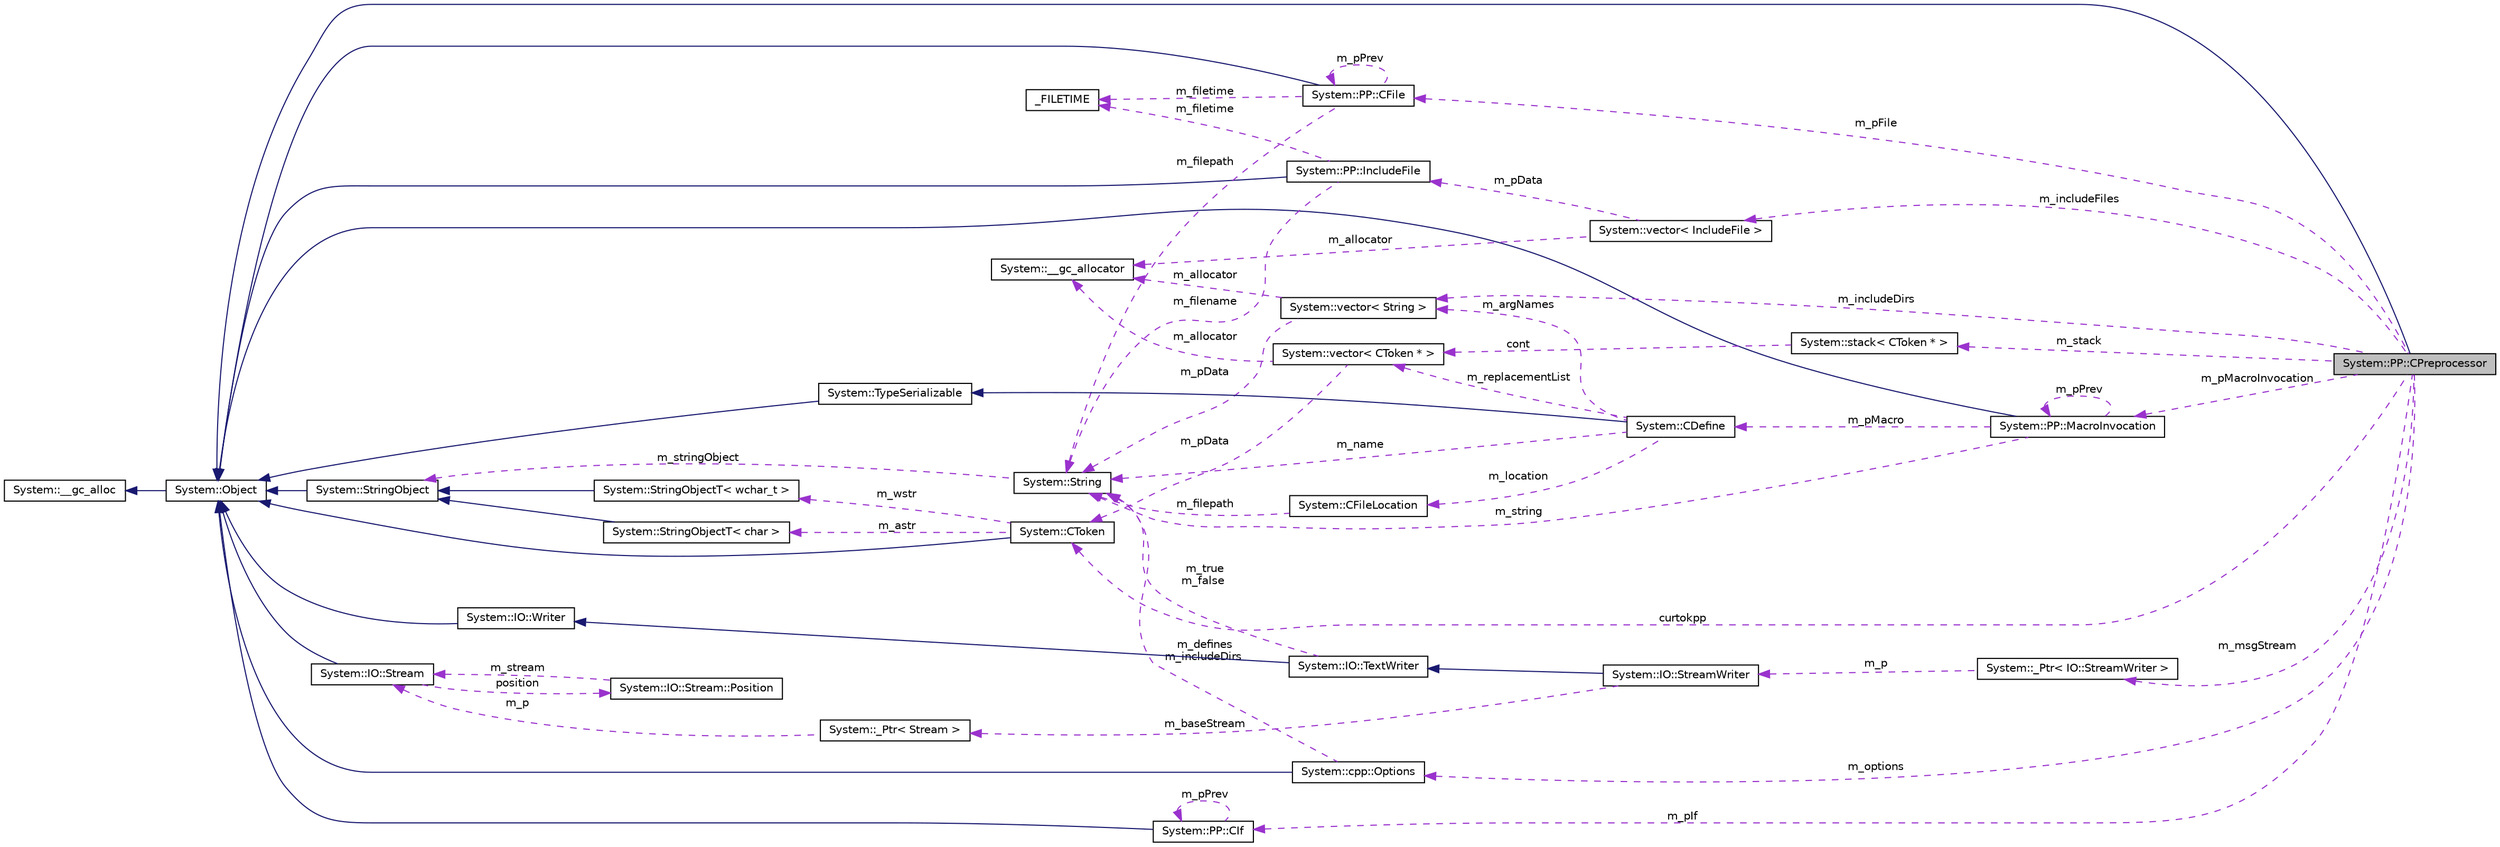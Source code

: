 digraph G
{
  edge [fontname="Helvetica",fontsize="10",labelfontname="Helvetica",labelfontsize="10"];
  node [fontname="Helvetica",fontsize="10",shape=record];
  rankdir="LR";
  Node1 [label="System::PP::CPreprocessor",height=0.2,width=0.4,color="black", fillcolor="grey75", style="filled" fontcolor="black"];
  Node2 -> Node1 [dir="back",color="midnightblue",fontsize="10",style="solid",fontname="Helvetica"];
  Node2 [label="System::Object",height=0.2,width=0.4,color="black", fillcolor="white", style="filled",URL="$class_system_1_1_object.html"];
  Node3 -> Node2 [dir="back",color="midnightblue",fontsize="10",style="solid",fontname="Helvetica"];
  Node3 [label="System::__gc_alloc",height=0.2,width=0.4,color="black", fillcolor="white", style="filled",URL="$class_system_1_1____gc__alloc.html"];
  Node4 -> Node1 [dir="back",color="darkorchid3",fontsize="10",style="dashed",label=" m_pFile" ,fontname="Helvetica"];
  Node4 [label="System::PP::CFile",height=0.2,width=0.4,color="black", fillcolor="white", style="filled",URL="$class_system_1_1_p_p_1_1_c_file.html"];
  Node2 -> Node4 [dir="back",color="midnightblue",fontsize="10",style="solid",fontname="Helvetica"];
  Node4 -> Node4 [dir="back",color="darkorchid3",fontsize="10",style="dashed",label=" m_pPrev" ,fontname="Helvetica"];
  Node5 -> Node4 [dir="back",color="darkorchid3",fontsize="10",style="dashed",label=" m_filetime" ,fontname="Helvetica"];
  Node5 [label="_FILETIME",height=0.2,width=0.4,color="black", fillcolor="white", style="filled",URL="$struct___f_i_l_e_t_i_m_e.html"];
  Node6 -> Node4 [dir="back",color="darkorchid3",fontsize="10",style="dashed",label=" m_filepath" ,fontname="Helvetica"];
  Node6 [label="System::String",height=0.2,width=0.4,color="black", fillcolor="white", style="filled",URL="$class_system_1_1_string.html"];
  Node7 -> Node6 [dir="back",color="darkorchid3",fontsize="10",style="dashed",label=" m_stringObject" ,fontname="Helvetica"];
  Node7 [label="System::StringObject",height=0.2,width=0.4,color="black", fillcolor="white", style="filled",URL="$class_system_1_1_string_object.html"];
  Node2 -> Node7 [dir="back",color="midnightblue",fontsize="10",style="solid",fontname="Helvetica"];
  Node8 -> Node1 [dir="back",color="darkorchid3",fontsize="10",style="dashed",label=" m_includeFiles" ,fontname="Helvetica"];
  Node8 [label="System::vector\< IncludeFile \>",height=0.2,width=0.4,color="black", fillcolor="white", style="filled",URL="$class_system_1_1vector.html"];
  Node9 -> Node8 [dir="back",color="darkorchid3",fontsize="10",style="dashed",label=" m_allocator" ,fontname="Helvetica"];
  Node9 [label="System::__gc_allocator",height=0.2,width=0.4,color="black", fillcolor="white", style="filled",URL="$class_system_1_1____gc__allocator.html"];
  Node10 -> Node8 [dir="back",color="darkorchid3",fontsize="10",style="dashed",label=" m_pData" ,fontname="Helvetica"];
  Node10 [label="System::PP::IncludeFile",height=0.2,width=0.4,color="black", fillcolor="white", style="filled",URL="$class_system_1_1_p_p_1_1_include_file.html"];
  Node2 -> Node10 [dir="back",color="midnightblue",fontsize="10",style="solid",fontname="Helvetica"];
  Node5 -> Node10 [dir="back",color="darkorchid3",fontsize="10",style="dashed",label=" m_filetime" ,fontname="Helvetica"];
  Node6 -> Node10 [dir="back",color="darkorchid3",fontsize="10",style="dashed",label=" m_filename" ,fontname="Helvetica"];
  Node11 -> Node1 [dir="back",color="darkorchid3",fontsize="10",style="dashed",label=" m_pIf" ,fontname="Helvetica"];
  Node11 [label="System::PP::CIf",height=0.2,width=0.4,color="black", fillcolor="white", style="filled",URL="$class_system_1_1_p_p_1_1_c_if.html"];
  Node2 -> Node11 [dir="back",color="midnightblue",fontsize="10",style="solid",fontname="Helvetica"];
  Node11 -> Node11 [dir="back",color="darkorchid3",fontsize="10",style="dashed",label=" m_pPrev" ,fontname="Helvetica"];
  Node12 -> Node1 [dir="back",color="darkorchid3",fontsize="10",style="dashed",label=" m_options" ,fontname="Helvetica"];
  Node12 [label="System::cpp::Options",height=0.2,width=0.4,color="black", fillcolor="white", style="filled",URL="$class_system_1_1cpp_1_1_options.html"];
  Node2 -> Node12 [dir="back",color="midnightblue",fontsize="10",style="solid",fontname="Helvetica"];
  Node6 -> Node12 [dir="back",color="darkorchid3",fontsize="10",style="dashed",label=" m_defines\nm_includeDirs" ,fontname="Helvetica"];
  Node13 -> Node1 [dir="back",color="darkorchid3",fontsize="10",style="dashed",label=" m_msgStream" ,fontname="Helvetica"];
  Node13 [label="System::_Ptr\< IO::StreamWriter \>",height=0.2,width=0.4,color="black", fillcolor="white", style="filled",URL="$class_system_1_1___ptr.html"];
  Node14 -> Node13 [dir="back",color="darkorchid3",fontsize="10",style="dashed",label=" m_p" ,fontname="Helvetica"];
  Node14 [label="System::IO::StreamWriter",height=0.2,width=0.4,color="black", fillcolor="white", style="filled",URL="$class_system_1_1_i_o_1_1_stream_writer.html"];
  Node15 -> Node14 [dir="back",color="midnightblue",fontsize="10",style="solid",fontname="Helvetica"];
  Node15 [label="System::IO::TextWriter",height=0.2,width=0.4,color="black", fillcolor="white", style="filled",URL="$class_system_1_1_i_o_1_1_text_writer.html"];
  Node16 -> Node15 [dir="back",color="midnightblue",fontsize="10",style="solid",fontname="Helvetica"];
  Node16 [label="System::IO::Writer",height=0.2,width=0.4,color="black", fillcolor="white", style="filled",URL="$class_system_1_1_i_o_1_1_writer.html"];
  Node2 -> Node16 [dir="back",color="midnightblue",fontsize="10",style="solid",fontname="Helvetica"];
  Node6 -> Node15 [dir="back",color="darkorchid3",fontsize="10",style="dashed",label=" m_true\nm_false" ,fontname="Helvetica"];
  Node17 -> Node14 [dir="back",color="darkorchid3",fontsize="10",style="dashed",label=" m_baseStream" ,fontname="Helvetica"];
  Node17 [label="System::_Ptr\< Stream \>",height=0.2,width=0.4,color="black", fillcolor="white", style="filled",URL="$class_system_1_1___ptr.html"];
  Node18 -> Node17 [dir="back",color="darkorchid3",fontsize="10",style="dashed",label=" m_p" ,fontname="Helvetica"];
  Node18 [label="System::IO::Stream",height=0.2,width=0.4,color="black", fillcolor="white", style="filled",URL="$class_system_1_1_i_o_1_1_stream.html"];
  Node2 -> Node18 [dir="back",color="midnightblue",fontsize="10",style="solid",fontname="Helvetica"];
  Node19 -> Node18 [dir="back",color="darkorchid3",fontsize="10",style="dashed",label=" position" ,fontname="Helvetica"];
  Node19 [label="System::IO::Stream::Position",height=0.2,width=0.4,color="black", fillcolor="white", style="filled",URL="$class_system_1_1_i_o_1_1_stream_1_1_position.html"];
  Node18 -> Node19 [dir="back",color="darkorchid3",fontsize="10",style="dashed",label=" m_stream" ,fontname="Helvetica"];
  Node20 -> Node1 [dir="back",color="darkorchid3",fontsize="10",style="dashed",label=" curtokpp" ,fontname="Helvetica"];
  Node20 [label="System::CToken",height=0.2,width=0.4,color="black", fillcolor="white", style="filled",URL="$class_system_1_1_c_token.html"];
  Node2 -> Node20 [dir="back",color="midnightblue",fontsize="10",style="solid",fontname="Helvetica"];
  Node21 -> Node20 [dir="back",color="darkorchid3",fontsize="10",style="dashed",label=" m_wstr" ,fontname="Helvetica"];
  Node21 [label="System::StringObjectT\< wchar_t \>",height=0.2,width=0.4,color="black", fillcolor="white", style="filled",URL="$class_system_1_1_string_object_t.html"];
  Node7 -> Node21 [dir="back",color="midnightblue",fontsize="10",style="solid",fontname="Helvetica"];
  Node22 -> Node20 [dir="back",color="darkorchid3",fontsize="10",style="dashed",label=" m_astr" ,fontname="Helvetica"];
  Node22 [label="System::StringObjectT\< char \>",height=0.2,width=0.4,color="black", fillcolor="white", style="filled",URL="$class_system_1_1_string_object_t.html"];
  Node7 -> Node22 [dir="back",color="midnightblue",fontsize="10",style="solid",fontname="Helvetica"];
  Node23 -> Node1 [dir="back",color="darkorchid3",fontsize="10",style="dashed",label=" m_stack" ,fontname="Helvetica"];
  Node23 [label="System::stack\< CToken * \>",height=0.2,width=0.4,color="black", fillcolor="white", style="filled",URL="$class_system_1_1stack.html"];
  Node24 -> Node23 [dir="back",color="darkorchid3",fontsize="10",style="dashed",label=" cont" ,fontname="Helvetica"];
  Node24 [label="System::vector\< CToken * \>",height=0.2,width=0.4,color="black", fillcolor="white", style="filled",URL="$class_system_1_1vector.html"];
  Node9 -> Node24 [dir="back",color="darkorchid3",fontsize="10",style="dashed",label=" m_allocator" ,fontname="Helvetica"];
  Node20 -> Node24 [dir="back",color="darkorchid3",fontsize="10",style="dashed",label=" m_pData" ,fontname="Helvetica"];
  Node25 -> Node1 [dir="back",color="darkorchid3",fontsize="10",style="dashed",label=" m_includeDirs" ,fontname="Helvetica"];
  Node25 [label="System::vector\< String \>",height=0.2,width=0.4,color="black", fillcolor="white", style="filled",URL="$class_system_1_1vector.html"];
  Node9 -> Node25 [dir="back",color="darkorchid3",fontsize="10",style="dashed",label=" m_allocator" ,fontname="Helvetica"];
  Node6 -> Node25 [dir="back",color="darkorchid3",fontsize="10",style="dashed",label=" m_pData" ,fontname="Helvetica"];
  Node26 -> Node1 [dir="back",color="darkorchid3",fontsize="10",style="dashed",label=" m_pMacroInvocation" ,fontname="Helvetica"];
  Node26 [label="System::PP::MacroInvocation",height=0.2,width=0.4,color="black", fillcolor="white", style="filled",URL="$class_system_1_1_p_p_1_1_macro_invocation.html"];
  Node2 -> Node26 [dir="back",color="midnightblue",fontsize="10",style="solid",fontname="Helvetica"];
  Node6 -> Node26 [dir="back",color="darkorchid3",fontsize="10",style="dashed",label=" m_string" ,fontname="Helvetica"];
  Node26 -> Node26 [dir="back",color="darkorchid3",fontsize="10",style="dashed",label=" m_pPrev" ,fontname="Helvetica"];
  Node27 -> Node26 [dir="back",color="darkorchid3",fontsize="10",style="dashed",label=" m_pMacro" ,fontname="Helvetica"];
  Node27 [label="System::CDefine",height=0.2,width=0.4,color="black", fillcolor="white", style="filled",URL="$class_system_1_1_c_define.html"];
  Node28 -> Node27 [dir="back",color="midnightblue",fontsize="10",style="solid",fontname="Helvetica"];
  Node28 [label="System::TypeSerializable",height=0.2,width=0.4,color="black", fillcolor="white", style="filled",URL="$class_system_1_1_type_serializable.html"];
  Node2 -> Node28 [dir="back",color="midnightblue",fontsize="10",style="solid",fontname="Helvetica"];
  Node29 -> Node27 [dir="back",color="darkorchid3",fontsize="10",style="dashed",label=" m_location" ,fontname="Helvetica"];
  Node29 [label="System::CFileLocation",height=0.2,width=0.4,color="black", fillcolor="white", style="filled",URL="$class_system_1_1_c_file_location.html"];
  Node6 -> Node29 [dir="back",color="darkorchid3",fontsize="10",style="dashed",label=" m_filepath" ,fontname="Helvetica"];
  Node6 -> Node27 [dir="back",color="darkorchid3",fontsize="10",style="dashed",label=" m_name" ,fontname="Helvetica"];
  Node24 -> Node27 [dir="back",color="darkorchid3",fontsize="10",style="dashed",label=" m_replacementList" ,fontname="Helvetica"];
  Node25 -> Node27 [dir="back",color="darkorchid3",fontsize="10",style="dashed",label=" m_argNames" ,fontname="Helvetica"];
}
